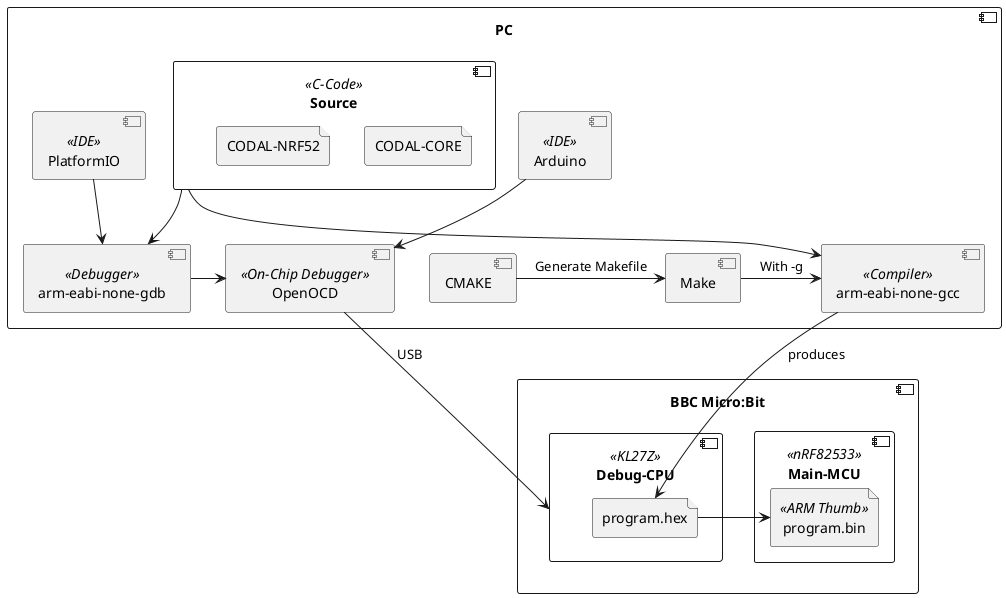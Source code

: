 @startuml

component "BBC Micro:Bit" as MicroBit {
  component "Main-MCU" <<nRF82533>> as MBMCU {
    file "program.bin" as Software <<ARM Thumb>>
  }
  component "Debug-CPU" <<KL27Z>> as MBUSB {
    file "program.hex" as Firmware
  }
  ' MBUSB -> MBMCU : "SWD/JTAG"
  Firmware -> Software
}

component PC {
  ' component "Visual Code" as VC {
    component PlatformIO <<IDE>>
  ' }
  component Arduino    <<IDE>>
  component OpenOCD <<On-Chip Debugger>>
  component "Source"   <<C-Code>>{
    file "CODAL-CORE"
    file "CODAL-NRF52"
  }
  component "arm-eabi-none-gdb" as GDB <<Debugger>>
  component "arm-eabi-none-gcc" as GCC <<Compiler>>
  component Make
  component CMAKE
  PlatformIO --> GDB
  GDB         -> OpenOCD
  Arduino    --> OpenOCD
  CMAKE -> Make : Generate Makefile
  Make -> GCC : "With -g"
  GCC  --> Firmware : produces
}
Source --> GCC
Source --> GDB
OpenOCD -> MBUSB : USB
@enduml
